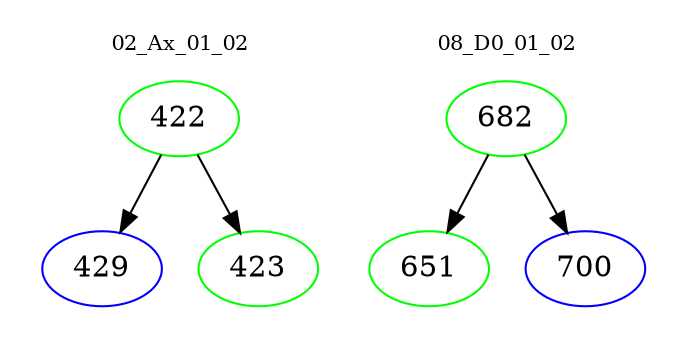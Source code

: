 digraph{
subgraph cluster_0 {
color = white
label = "02_Ax_01_02";
fontsize=10;
T0_422 [label="422", color="green"]
T0_422 -> T0_429 [color="black"]
T0_429 [label="429", color="blue"]
T0_422 -> T0_423 [color="black"]
T0_423 [label="423", color="green"]
}
subgraph cluster_1 {
color = white
label = "08_D0_01_02";
fontsize=10;
T1_682 [label="682", color="green"]
T1_682 -> T1_651 [color="black"]
T1_651 [label="651", color="green"]
T1_682 -> T1_700 [color="black"]
T1_700 [label="700", color="blue"]
}
}
